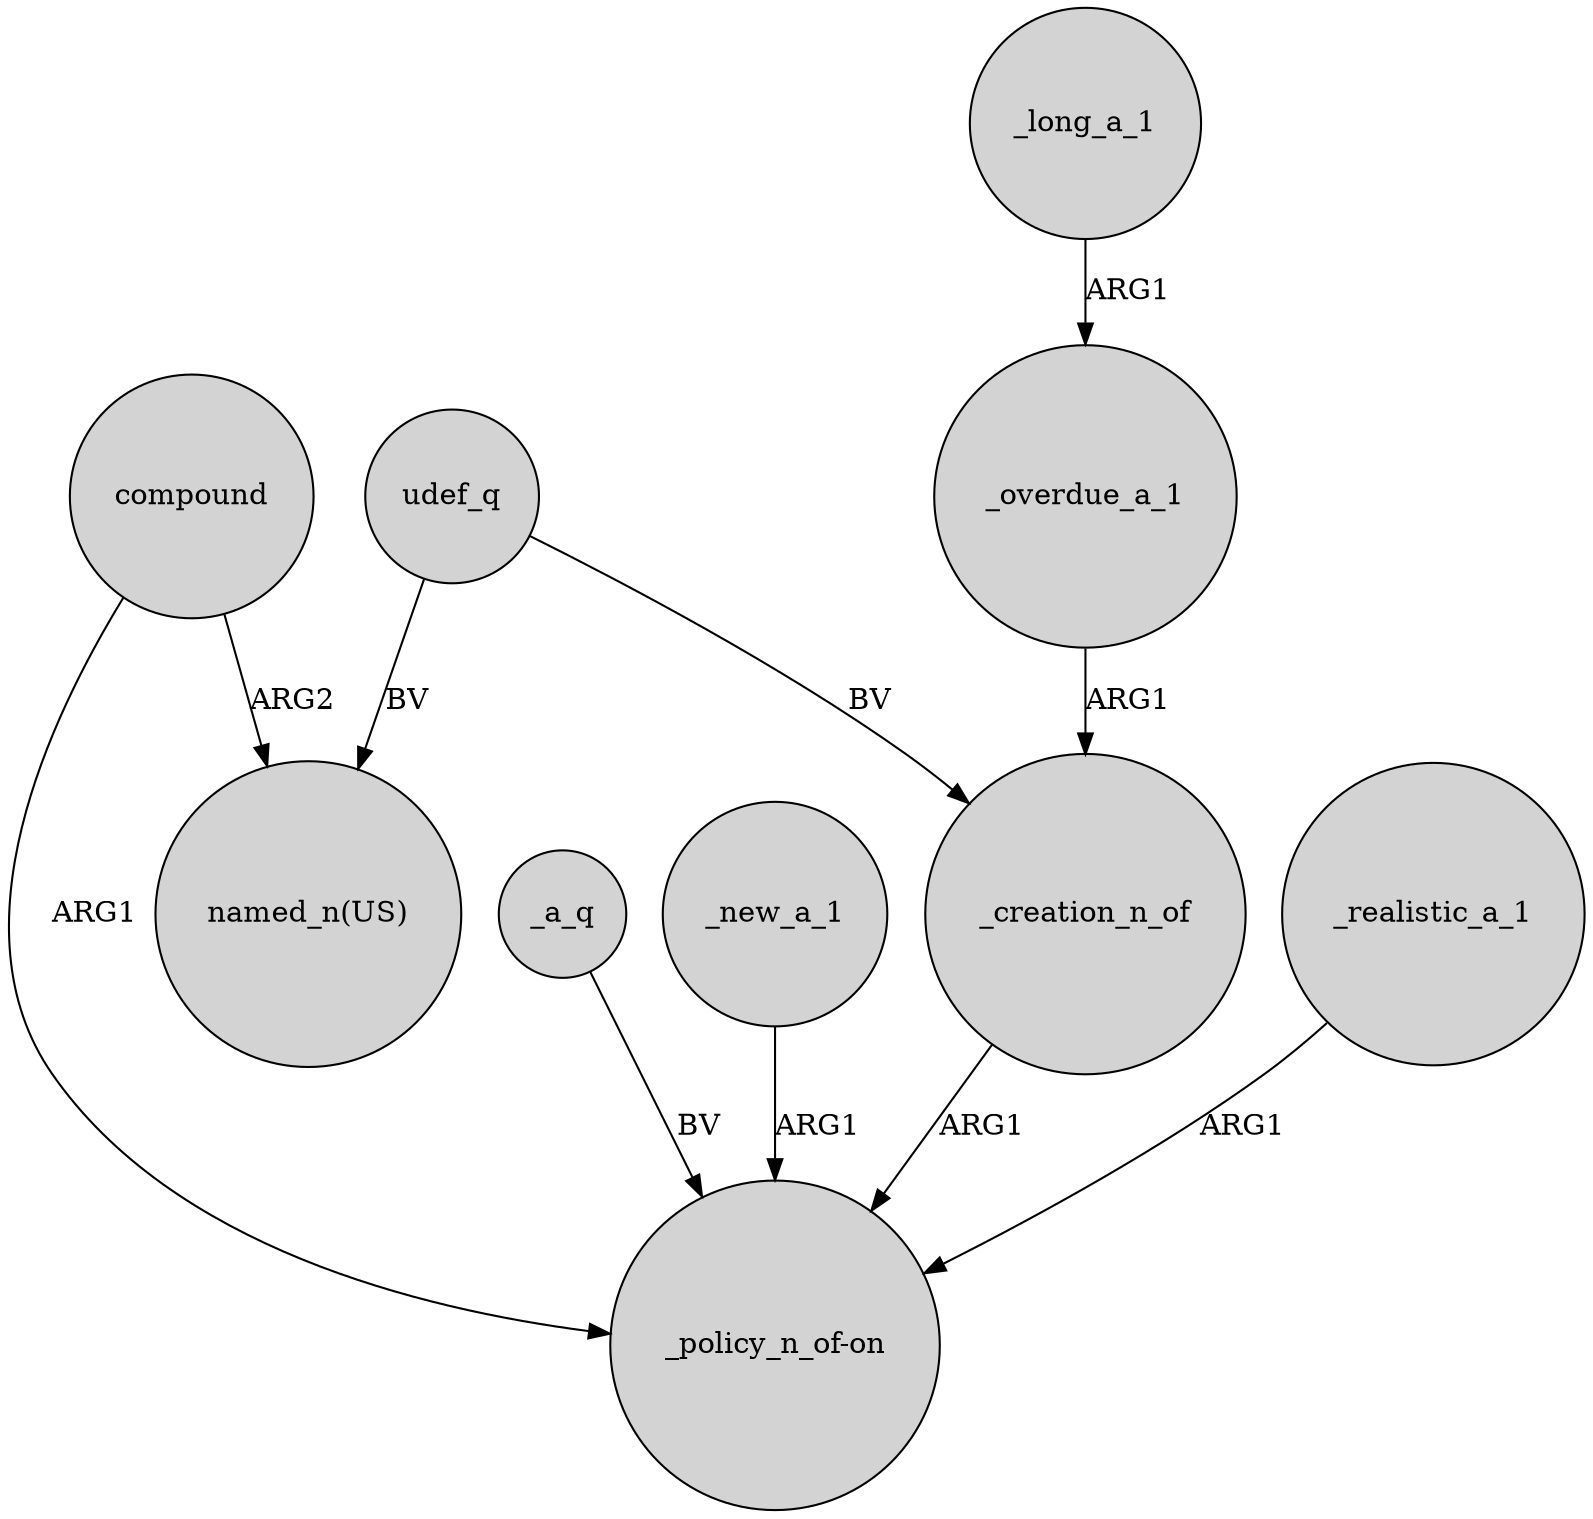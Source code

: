 digraph {
	node [shape=circle style=filled]
	udef_q -> _creation_n_of [label=BV]
	_a_q -> "_policy_n_of-on" [label=BV]
	_long_a_1 -> _overdue_a_1 [label=ARG1]
	_new_a_1 -> "_policy_n_of-on" [label=ARG1]
	compound -> "_policy_n_of-on" [label=ARG1]
	udef_q -> "named_n(US)" [label=BV]
	compound -> "named_n(US)" [label=ARG2]
	_overdue_a_1 -> _creation_n_of [label=ARG1]
	_creation_n_of -> "_policy_n_of-on" [label=ARG1]
	_realistic_a_1 -> "_policy_n_of-on" [label=ARG1]
}
